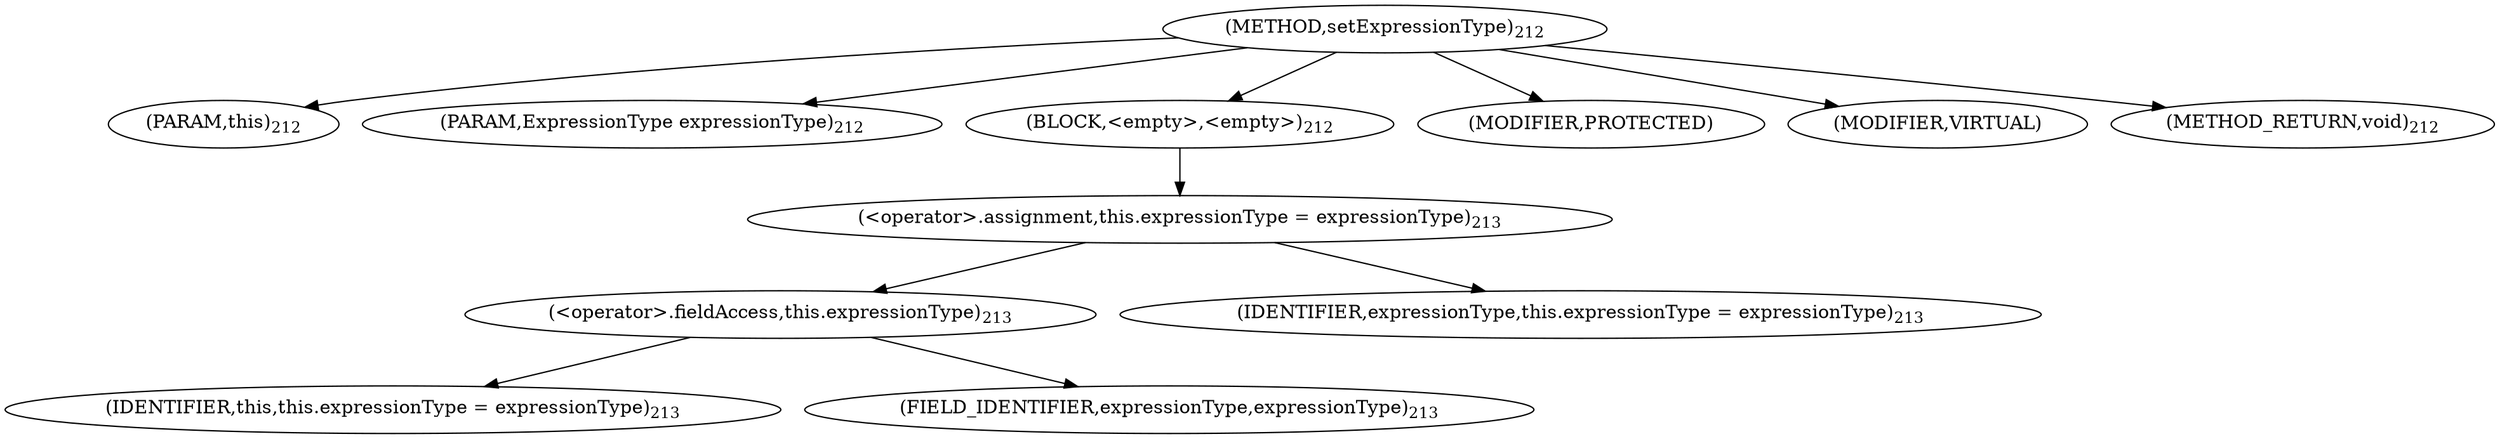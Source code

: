 digraph "setExpressionType" {  
"516" [label = <(METHOD,setExpressionType)<SUB>212</SUB>> ]
"44" [label = <(PARAM,this)<SUB>212</SUB>> ]
"517" [label = <(PARAM,ExpressionType expressionType)<SUB>212</SUB>> ]
"518" [label = <(BLOCK,&lt;empty&gt;,&lt;empty&gt;)<SUB>212</SUB>> ]
"519" [label = <(&lt;operator&gt;.assignment,this.expressionType = expressionType)<SUB>213</SUB>> ]
"520" [label = <(&lt;operator&gt;.fieldAccess,this.expressionType)<SUB>213</SUB>> ]
"43" [label = <(IDENTIFIER,this,this.expressionType = expressionType)<SUB>213</SUB>> ]
"521" [label = <(FIELD_IDENTIFIER,expressionType,expressionType)<SUB>213</SUB>> ]
"522" [label = <(IDENTIFIER,expressionType,this.expressionType = expressionType)<SUB>213</SUB>> ]
"523" [label = <(MODIFIER,PROTECTED)> ]
"524" [label = <(MODIFIER,VIRTUAL)> ]
"525" [label = <(METHOD_RETURN,void)<SUB>212</SUB>> ]
  "516" -> "44" 
  "516" -> "517" 
  "516" -> "518" 
  "516" -> "523" 
  "516" -> "524" 
  "516" -> "525" 
  "518" -> "519" 
  "519" -> "520" 
  "519" -> "522" 
  "520" -> "43" 
  "520" -> "521" 
}
